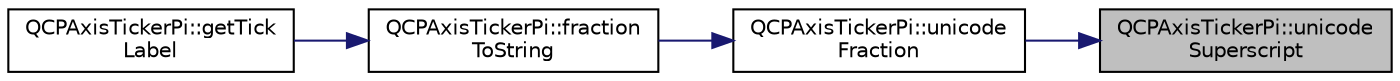 digraph "QCPAxisTickerPi::unicodeSuperscript"
{
 // LATEX_PDF_SIZE
  edge [fontname="Helvetica",fontsize="10",labelfontname="Helvetica",labelfontsize="10"];
  node [fontname="Helvetica",fontsize="10",shape=record];
  rankdir="RL";
  Node1 [label="QCPAxisTickerPi::unicode\lSuperscript",height=0.2,width=0.4,color="black", fillcolor="grey75", style="filled", fontcolor="black",tooltip=" "];
  Node1 -> Node2 [dir="back",color="midnightblue",fontsize="10",style="solid",fontname="Helvetica"];
  Node2 [label="QCPAxisTickerPi::unicode\lFraction",height=0.2,width=0.4,color="black", fillcolor="white", style="filled",URL="$classQCPAxisTickerPi.html#ade6f7e49238e986e9aed74178a78d8d3",tooltip=" "];
  Node2 -> Node3 [dir="back",color="midnightblue",fontsize="10",style="solid",fontname="Helvetica"];
  Node3 [label="QCPAxisTickerPi::fraction\lToString",height=0.2,width=0.4,color="black", fillcolor="white", style="filled",URL="$classQCPAxisTickerPi.html#afb59d434358173eb5b58e41255bea904",tooltip=" "];
  Node3 -> Node4 [dir="back",color="midnightblue",fontsize="10",style="solid",fontname="Helvetica"];
  Node4 [label="QCPAxisTickerPi::getTick\lLabel",height=0.2,width=0.4,color="black", fillcolor="white", style="filled",URL="$classQCPAxisTickerPi.html#a9a087d931d4344b8a91d5cecceff7109",tooltip=" "];
}
